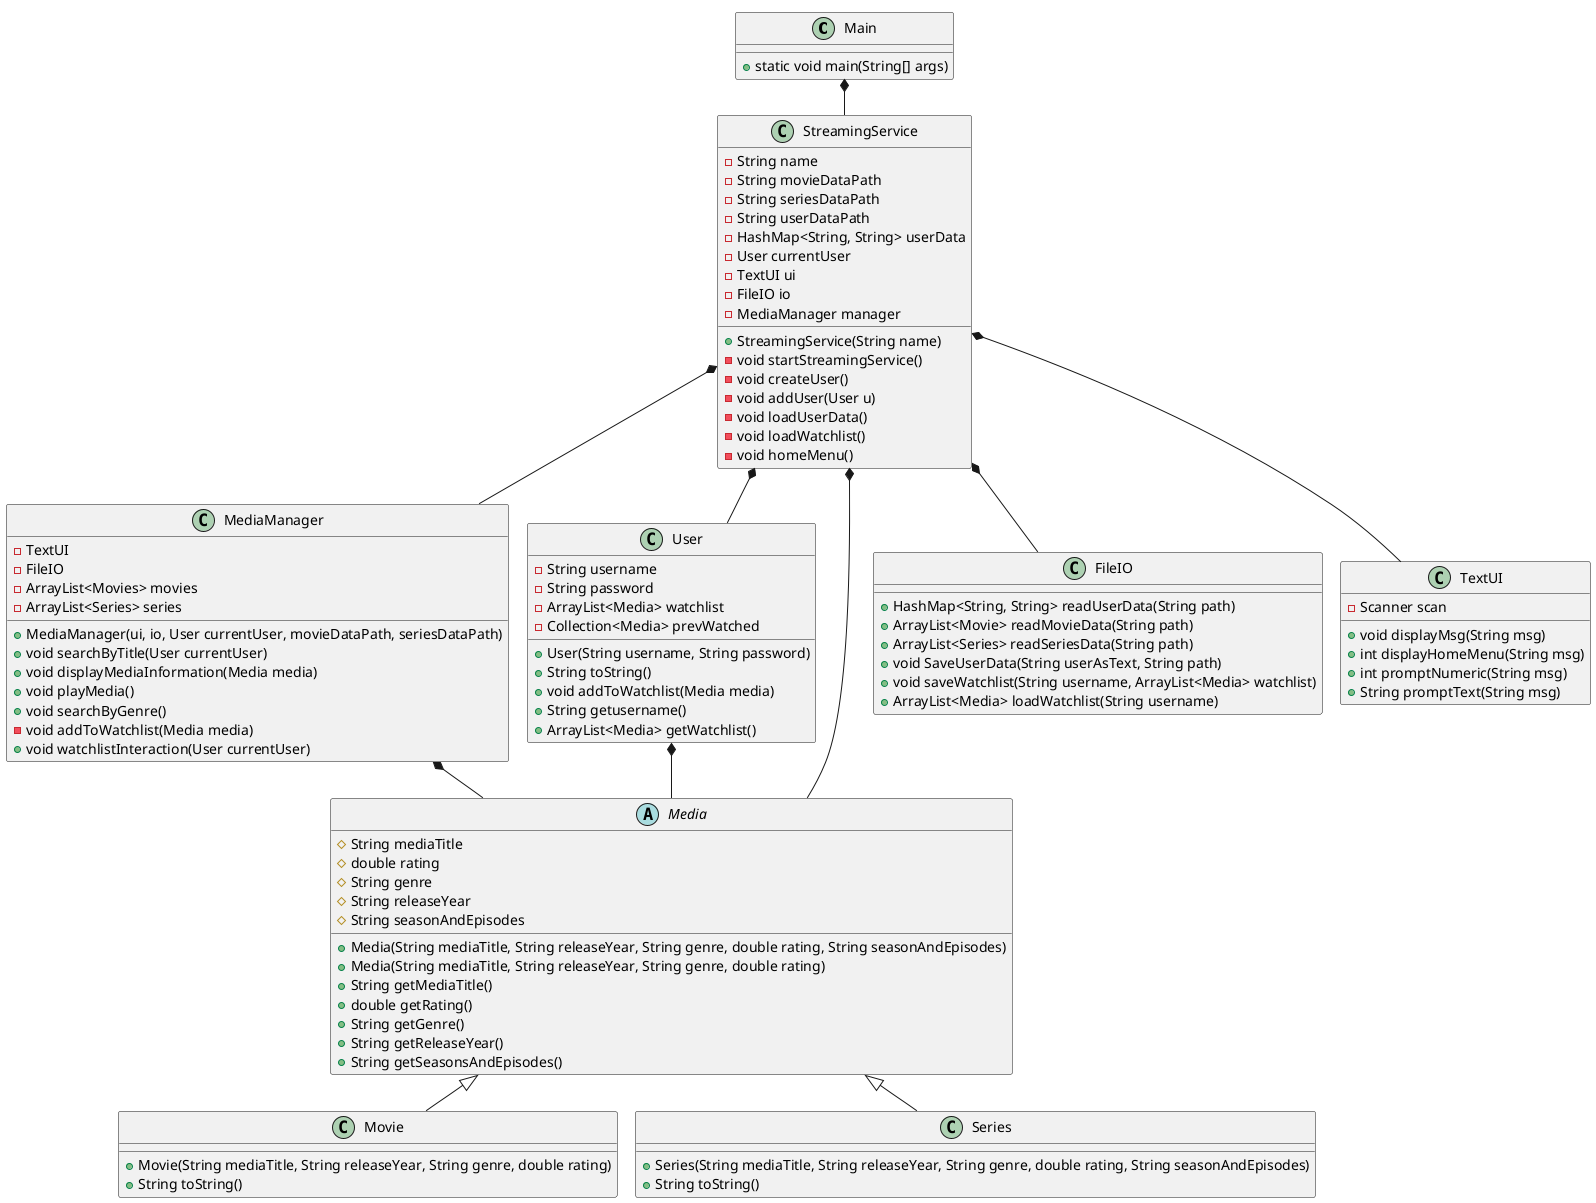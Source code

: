 @startuml
!pragma layout smetana

class Main {
+ static void main(String[] args)
}

class StreamingService{
- String name
- String movieDataPath
- String seriesDataPath
- String userDataPath
- HashMap<String, String> userData
- User currentUser
- TextUI ui
- FileIO io
- MediaManager manager
+ StreamingService(String name)
- void startStreamingService()
- void createUser()
- void addUser(User u)
- void loadUserData()
- void loadWatchlist()
- void homeMenu()


}

class MediaManager {
- TextUI
- FileIO
- ArrayList<Movies> movies
- ArrayList<Series> series
+ MediaManager(ui, io, User currentUser, movieDataPath, seriesDataPath)
+ void searchByTitle(User currentUser)
+ void displayMediaInformation(Media media)
+ void playMedia()
+ void searchByGenre()
- void addToWatchlist(Media media)
+ void watchlistInteraction(User currentUser)
}

class User {
- String username
- String password
- ArrayList<Media> watchlist
- Collection<Media> prevWatched
+ User(String username, String password)
+ String toString()
+ void addToWatchlist(Media media)
+ String getusername()
+ ArrayList<Media> getWatchlist()
}


abstract class Media{
# String mediaTitle
# double rating
# String genre
# String releaseYear
# String seasonAndEpisodes
+Media(String mediaTitle, String releaseYear, String genre, double rating, String seasonAndEpisodes)
+Media(String mediaTitle, String releaseYear, String genre, double rating)
+String getMediaTitle()
+double getRating()
+String getGenre()
+String getReleaseYear()
+String getSeasonsAndEpisodes()
}

class Movie{
+ Movie(String mediaTitle, String releaseYear, String genre, double rating)
+String toString()
'metode der loader liste over film?

}

class Series{
+Series(String mediaTitle, String releaseYear, String genre, double rating, String seasonAndEpisodes)
+String toString()
'metode der loader liste over serier?
}

class FileIO {
+ HashMap<String, String> readUserData(String path)
+ ArrayList<Movie> readMovieData(String path)
+ ArrayList<Series> readSeriesData(String path)
+ void SaveUserData(String userAsText, String path)
+ void saveWatchlist(String username, ArrayList<Media> watchlist)
+ ArrayList<Media> loadWatchlist(String username)
}

class TextUI {
- Scanner scan
+ void displayMsg(String msg)
+ int displayHomeMenu(String msg)
+ int promptNumeric(String msg)
+ String promptText(String msg)
}

Main *-- StreamingService
StreamingService *-- MediaManager
MediaManager *-- Media
StreamingService *-- User
StreamingService *-- FileIO
StreamingService *-- TextUI
Media <|-- Movie
Media <|-- Series
StreamingService *-- Media
User *-- Media
@enduml